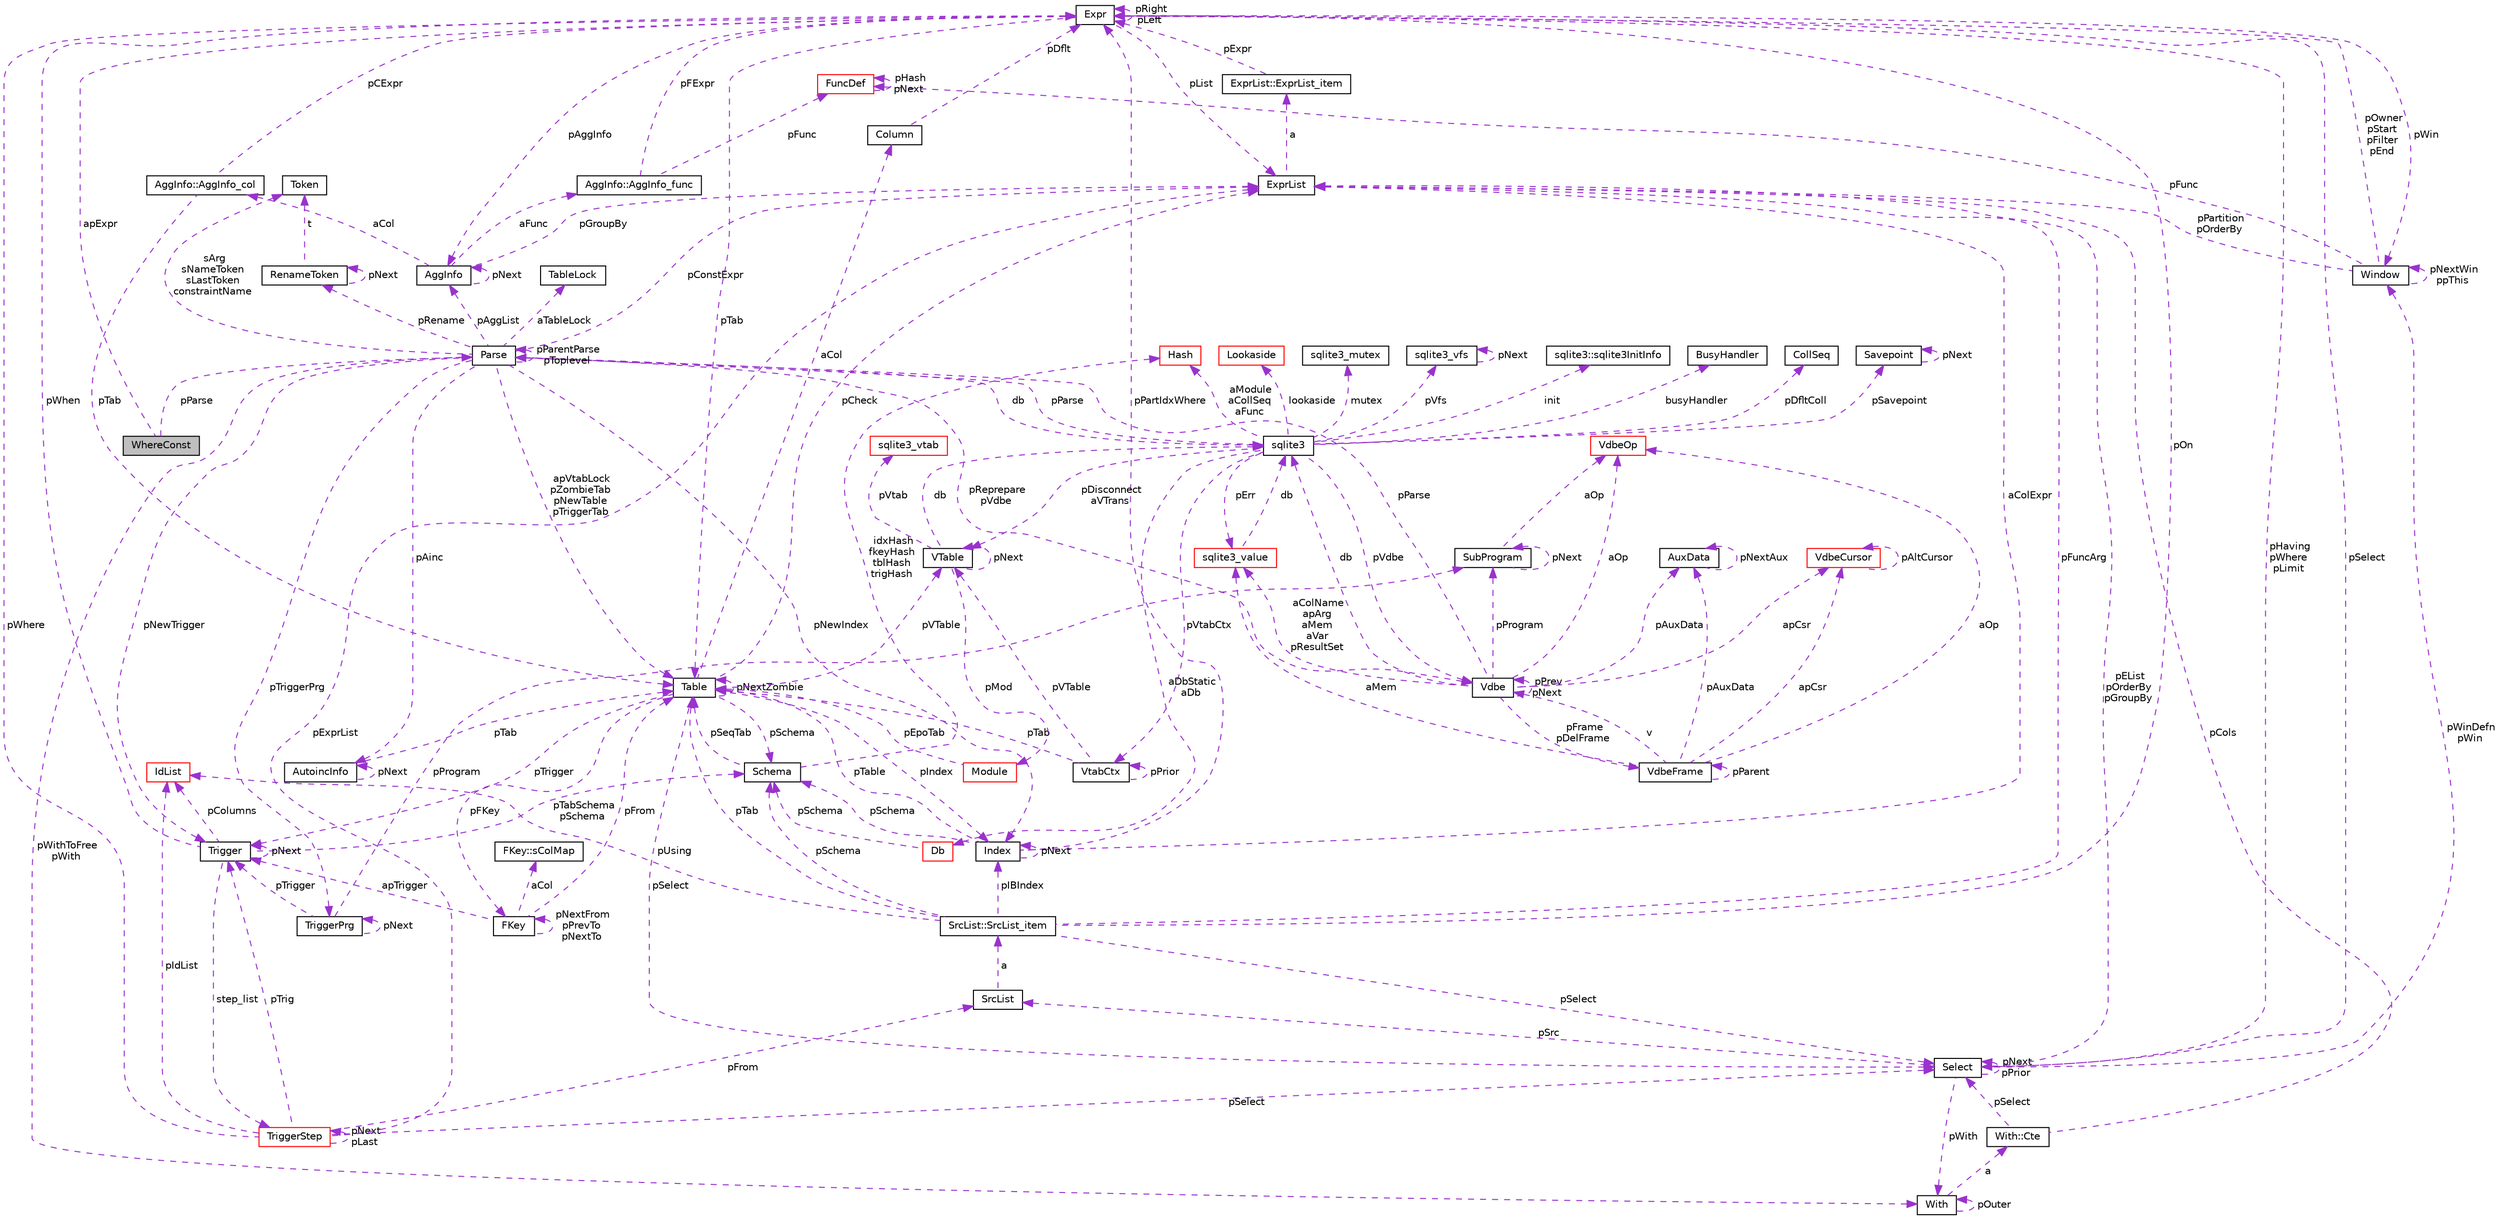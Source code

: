 digraph "WhereConst"
{
 // LATEX_PDF_SIZE
  edge [fontname="Helvetica",fontsize="10",labelfontname="Helvetica",labelfontsize="10"];
  node [fontname="Helvetica",fontsize="10",shape=record];
  Node1 [label="WhereConst",height=0.2,width=0.4,color="black", fillcolor="grey75", style="filled", fontcolor="black",tooltip=" "];
  Node2 -> Node1 [dir="back",color="darkorchid3",fontsize="10",style="dashed",label=" apExpr" ,fontname="Helvetica"];
  Node2 [label="Expr",height=0.2,width=0.4,color="black", fillcolor="white", style="filled",URL="$structExpr.html",tooltip=" "];
  Node3 -> Node2 [dir="back",color="darkorchid3",fontsize="10",style="dashed",label=" pAggInfo" ,fontname="Helvetica"];
  Node3 [label="AggInfo",height=0.2,width=0.4,color="black", fillcolor="white", style="filled",URL="$structAggInfo.html",tooltip=" "];
  Node3 -> Node3 [dir="back",color="darkorchid3",fontsize="10",style="dashed",label=" pNext" ,fontname="Helvetica"];
  Node4 -> Node3 [dir="back",color="darkorchid3",fontsize="10",style="dashed",label=" aCol" ,fontname="Helvetica"];
  Node4 [label="AggInfo::AggInfo_col",height=0.2,width=0.4,color="black", fillcolor="white", style="filled",URL="$structAggInfo_1_1AggInfo__col.html",tooltip=" "];
  Node2 -> Node4 [dir="back",color="darkorchid3",fontsize="10",style="dashed",label=" pCExpr" ,fontname="Helvetica"];
  Node5 -> Node4 [dir="back",color="darkorchid3",fontsize="10",style="dashed",label=" pTab" ,fontname="Helvetica"];
  Node5 [label="Table",height=0.2,width=0.4,color="black", fillcolor="white", style="filled",URL="$structTable.html",tooltip=" "];
  Node6 -> Node5 [dir="back",color="darkorchid3",fontsize="10",style="dashed",label=" pSchema" ,fontname="Helvetica"];
  Node6 [label="Schema",height=0.2,width=0.4,color="black", fillcolor="white", style="filled",URL="$structSchema.html",tooltip=" "];
  Node5 -> Node6 [dir="back",color="darkorchid3",fontsize="10",style="dashed",label=" pSeqTab" ,fontname="Helvetica"];
  Node7 -> Node6 [dir="back",color="darkorchid3",fontsize="10",style="dashed",label=" idxHash\nfkeyHash\ntblHash\ntrigHash" ,fontname="Helvetica"];
  Node7 [label="Hash",height=0.2,width=0.4,color="red", fillcolor="white", style="filled",URL="$structHash.html",tooltip=" "];
  Node10 -> Node5 [dir="back",color="darkorchid3",fontsize="10",style="dashed",label=" aCol" ,fontname="Helvetica"];
  Node10 [label="Column",height=0.2,width=0.4,color="black", fillcolor="white", style="filled",URL="$structColumn.html",tooltip=" "];
  Node2 -> Node10 [dir="back",color="darkorchid3",fontsize="10",style="dashed",label=" pDflt" ,fontname="Helvetica"];
  Node11 -> Node5 [dir="back",color="darkorchid3",fontsize="10",style="dashed",label=" pFKey" ,fontname="Helvetica"];
  Node11 [label="FKey",height=0.2,width=0.4,color="black", fillcolor="white", style="filled",URL="$structFKey.html",tooltip=" "];
  Node12 -> Node11 [dir="back",color="darkorchid3",fontsize="10",style="dashed",label=" aCol" ,fontname="Helvetica"];
  Node12 [label="FKey::sColMap",height=0.2,width=0.4,color="black", fillcolor="white", style="filled",URL="$structFKey_1_1sColMap.html",tooltip=" "];
  Node11 -> Node11 [dir="back",color="darkorchid3",fontsize="10",style="dashed",label=" pNextFrom\npPrevTo\npNextTo" ,fontname="Helvetica"];
  Node5 -> Node11 [dir="back",color="darkorchid3",fontsize="10",style="dashed",label=" pFrom" ,fontname="Helvetica"];
  Node13 -> Node11 [dir="back",color="darkorchid3",fontsize="10",style="dashed",label=" apTrigger" ,fontname="Helvetica"];
  Node13 [label="Trigger",height=0.2,width=0.4,color="black", fillcolor="white", style="filled",URL="$structTrigger.html",tooltip=" "];
  Node14 -> Node13 [dir="back",color="darkorchid3",fontsize="10",style="dashed",label=" step_list" ,fontname="Helvetica"];
  Node14 [label="TriggerStep",height=0.2,width=0.4,color="red", fillcolor="white", style="filled",URL="$structTriggerStep.html",tooltip=" "];
  Node14 -> Node14 [dir="back",color="darkorchid3",fontsize="10",style="dashed",label=" pNext\npLast" ,fontname="Helvetica"];
  Node2 -> Node14 [dir="back",color="darkorchid3",fontsize="10",style="dashed",label=" pWhere" ,fontname="Helvetica"];
  Node15 -> Node14 [dir="back",color="darkorchid3",fontsize="10",style="dashed",label=" pIdList" ,fontname="Helvetica"];
  Node15 [label="IdList",height=0.2,width=0.4,color="red", fillcolor="white", style="filled",URL="$structIdList.html",tooltip=" "];
  Node17 -> Node14 [dir="back",color="darkorchid3",fontsize="10",style="dashed",label=" pSelect" ,fontname="Helvetica"];
  Node17 [label="Select",height=0.2,width=0.4,color="black", fillcolor="white", style="filled",URL="$structSelect.html",tooltip=" "];
  Node2 -> Node17 [dir="back",color="darkorchid3",fontsize="10",style="dashed",label=" pHaving\npWhere\npLimit" ,fontname="Helvetica"];
  Node18 -> Node17 [dir="back",color="darkorchid3",fontsize="10",style="dashed",label=" pWith" ,fontname="Helvetica"];
  Node18 [label="With",height=0.2,width=0.4,color="black", fillcolor="white", style="filled",URL="$structWith.html",tooltip=" "];
  Node19 -> Node18 [dir="back",color="darkorchid3",fontsize="10",style="dashed",label=" a" ,fontname="Helvetica"];
  Node19 [label="With::Cte",height=0.2,width=0.4,color="black", fillcolor="white", style="filled",URL="$structWith_1_1Cte.html",tooltip=" "];
  Node17 -> Node19 [dir="back",color="darkorchid3",fontsize="10",style="dashed",label=" pSelect" ,fontname="Helvetica"];
  Node20 -> Node19 [dir="back",color="darkorchid3",fontsize="10",style="dashed",label=" pCols" ,fontname="Helvetica"];
  Node20 [label="ExprList",height=0.2,width=0.4,color="black", fillcolor="white", style="filled",URL="$structExprList.html",tooltip=" "];
  Node21 -> Node20 [dir="back",color="darkorchid3",fontsize="10",style="dashed",label=" a" ,fontname="Helvetica"];
  Node21 [label="ExprList::ExprList_item",height=0.2,width=0.4,color="black", fillcolor="white", style="filled",URL="$structExprList_1_1ExprList__item.html",tooltip=" "];
  Node2 -> Node21 [dir="back",color="darkorchid3",fontsize="10",style="dashed",label=" pExpr" ,fontname="Helvetica"];
  Node18 -> Node18 [dir="back",color="darkorchid3",fontsize="10",style="dashed",label=" pOuter" ,fontname="Helvetica"];
  Node17 -> Node17 [dir="back",color="darkorchid3",fontsize="10",style="dashed",label=" pNext\npPrior" ,fontname="Helvetica"];
  Node22 -> Node17 [dir="back",color="darkorchid3",fontsize="10",style="dashed",label=" pSrc" ,fontname="Helvetica"];
  Node22 [label="SrcList",height=0.2,width=0.4,color="black", fillcolor="white", style="filled",URL="$structSrcList.html",tooltip=" "];
  Node23 -> Node22 [dir="back",color="darkorchid3",fontsize="10",style="dashed",label=" a" ,fontname="Helvetica"];
  Node23 [label="SrcList::SrcList_item",height=0.2,width=0.4,color="black", fillcolor="white", style="filled",URL="$structSrcList_1_1SrcList__item.html",tooltip=" "];
  Node6 -> Node23 [dir="back",color="darkorchid3",fontsize="10",style="dashed",label=" pSchema" ,fontname="Helvetica"];
  Node2 -> Node23 [dir="back",color="darkorchid3",fontsize="10",style="dashed",label=" pOn" ,fontname="Helvetica"];
  Node15 -> Node23 [dir="back",color="darkorchid3",fontsize="10",style="dashed",label=" pUsing" ,fontname="Helvetica"];
  Node5 -> Node23 [dir="back",color="darkorchid3",fontsize="10",style="dashed",label=" pTab" ,fontname="Helvetica"];
  Node17 -> Node23 [dir="back",color="darkorchid3",fontsize="10",style="dashed",label=" pSelect" ,fontname="Helvetica"];
  Node24 -> Node23 [dir="back",color="darkorchid3",fontsize="10",style="dashed",label=" pIBIndex" ,fontname="Helvetica"];
  Node24 [label="Index",height=0.2,width=0.4,color="black", fillcolor="white", style="filled",URL="$structIndex.html",tooltip=" "];
  Node6 -> Node24 [dir="back",color="darkorchid3",fontsize="10",style="dashed",label=" pSchema" ,fontname="Helvetica"];
  Node2 -> Node24 [dir="back",color="darkorchid3",fontsize="10",style="dashed",label=" pPartIdxWhere" ,fontname="Helvetica"];
  Node5 -> Node24 [dir="back",color="darkorchid3",fontsize="10",style="dashed",label=" pTable" ,fontname="Helvetica"];
  Node20 -> Node24 [dir="back",color="darkorchid3",fontsize="10",style="dashed",label=" aColExpr" ,fontname="Helvetica"];
  Node24 -> Node24 [dir="back",color="darkorchid3",fontsize="10",style="dashed",label=" pNext" ,fontname="Helvetica"];
  Node20 -> Node23 [dir="back",color="darkorchid3",fontsize="10",style="dashed",label=" pFuncArg" ,fontname="Helvetica"];
  Node20 -> Node17 [dir="back",color="darkorchid3",fontsize="10",style="dashed",label=" pEList\npOrderBy\npGroupBy" ,fontname="Helvetica"];
  Node25 -> Node17 [dir="back",color="darkorchid3",fontsize="10",style="dashed",label=" pWinDefn\npWin" ,fontname="Helvetica"];
  Node25 [label="Window",height=0.2,width=0.4,color="black", fillcolor="white", style="filled",URL="$structWindow.html",tooltip=" "];
  Node2 -> Node25 [dir="back",color="darkorchid3",fontsize="10",style="dashed",label=" pOwner\npStart\npFilter\npEnd" ,fontname="Helvetica"];
  Node20 -> Node25 [dir="back",color="darkorchid3",fontsize="10",style="dashed",label=" pPartition\npOrderBy" ,fontname="Helvetica"];
  Node26 -> Node25 [dir="back",color="darkorchid3",fontsize="10",style="dashed",label=" pFunc" ,fontname="Helvetica"];
  Node26 [label="FuncDef",height=0.2,width=0.4,color="red", fillcolor="white", style="filled",URL="$structFuncDef.html",tooltip=" "];
  Node26 -> Node26 [dir="back",color="darkorchid3",fontsize="10",style="dashed",label=" pHash\npNext" ,fontname="Helvetica"];
  Node25 -> Node25 [dir="back",color="darkorchid3",fontsize="10",style="dashed",label=" pNextWin\nppThis" ,fontname="Helvetica"];
  Node13 -> Node14 [dir="back",color="darkorchid3",fontsize="10",style="dashed",label=" pTrig" ,fontname="Helvetica"];
  Node22 -> Node14 [dir="back",color="darkorchid3",fontsize="10",style="dashed",label=" pFrom" ,fontname="Helvetica"];
  Node20 -> Node14 [dir="back",color="darkorchid3",fontsize="10",style="dashed",label=" pExprList" ,fontname="Helvetica"];
  Node6 -> Node13 [dir="back",color="darkorchid3",fontsize="10",style="dashed",label=" pTabSchema\npSchema" ,fontname="Helvetica"];
  Node2 -> Node13 [dir="back",color="darkorchid3",fontsize="10",style="dashed",label=" pWhen" ,fontname="Helvetica"];
  Node15 -> Node13 [dir="back",color="darkorchid3",fontsize="10",style="dashed",label=" pColumns" ,fontname="Helvetica"];
  Node13 -> Node13 [dir="back",color="darkorchid3",fontsize="10",style="dashed",label=" pNext" ,fontname="Helvetica"];
  Node29 -> Node5 [dir="back",color="darkorchid3",fontsize="10",style="dashed",label=" pVTable" ,fontname="Helvetica"];
  Node29 [label="VTable",height=0.2,width=0.4,color="black", fillcolor="white", style="filled",URL="$structVTable.html",tooltip=" "];
  Node30 -> Node29 [dir="back",color="darkorchid3",fontsize="10",style="dashed",label=" db" ,fontname="Helvetica"];
  Node30 [label="sqlite3",height=0.2,width=0.4,color="black", fillcolor="white", style="filled",URL="$structsqlite3.html",tooltip=" "];
  Node31 -> Node30 [dir="back",color="darkorchid3",fontsize="10",style="dashed",label=" pVdbe" ,fontname="Helvetica"];
  Node31 [label="Vdbe",height=0.2,width=0.4,color="black", fillcolor="white", style="filled",URL="$structVdbe.html",tooltip=" "];
  Node31 -> Node31 [dir="back",color="darkorchid3",fontsize="10",style="dashed",label=" pPrev\npNext" ,fontname="Helvetica"];
  Node30 -> Node31 [dir="back",color="darkorchid3",fontsize="10",style="dashed",label=" db" ,fontname="Helvetica"];
  Node32 -> Node31 [dir="back",color="darkorchid3",fontsize="10",style="dashed",label=" aColName\napArg\naMem\naVar\npResultSet" ,fontname="Helvetica"];
  Node32 [label="sqlite3_value",height=0.2,width=0.4,color="red", fillcolor="white", style="filled",URL="$structsqlite3__value.html",tooltip=" "];
  Node30 -> Node32 [dir="back",color="darkorchid3",fontsize="10",style="dashed",label=" db" ,fontname="Helvetica"];
  Node34 -> Node31 [dir="back",color="darkorchid3",fontsize="10",style="dashed",label=" pFrame\npDelFrame" ,fontname="Helvetica"];
  Node34 [label="VdbeFrame",height=0.2,width=0.4,color="black", fillcolor="white", style="filled",URL="$structVdbeFrame.html",tooltip=" "];
  Node31 -> Node34 [dir="back",color="darkorchid3",fontsize="10",style="dashed",label=" v" ,fontname="Helvetica"];
  Node32 -> Node34 [dir="back",color="darkorchid3",fontsize="10",style="dashed",label=" aMem" ,fontname="Helvetica"];
  Node34 -> Node34 [dir="back",color="darkorchid3",fontsize="10",style="dashed",label=" pParent" ,fontname="Helvetica"];
  Node35 -> Node34 [dir="back",color="darkorchid3",fontsize="10",style="dashed",label=" pAuxData" ,fontname="Helvetica"];
  Node35 [label="AuxData",height=0.2,width=0.4,color="black", fillcolor="white", style="filled",URL="$structAuxData.html",tooltip=" "];
  Node35 -> Node35 [dir="back",color="darkorchid3",fontsize="10",style="dashed",label=" pNextAux" ,fontname="Helvetica"];
  Node36 -> Node34 [dir="back",color="darkorchid3",fontsize="10",style="dashed",label=" apCsr" ,fontname="Helvetica"];
  Node36 [label="VdbeCursor",height=0.2,width=0.4,color="red", fillcolor="white", style="filled",URL="$structVdbeCursor.html",tooltip=" "];
  Node36 -> Node36 [dir="back",color="darkorchid3",fontsize="10",style="dashed",label=" pAltCursor" ,fontname="Helvetica"];
  Node71 -> Node34 [dir="back",color="darkorchid3",fontsize="10",style="dashed",label=" aOp" ,fontname="Helvetica"];
  Node71 [label="VdbeOp",height=0.2,width=0.4,color="red", fillcolor="white", style="filled",URL="$structVdbeOp.html",tooltip=" "];
  Node35 -> Node31 [dir="back",color="darkorchid3",fontsize="10",style="dashed",label=" pAuxData" ,fontname="Helvetica"];
  Node73 -> Node31 [dir="back",color="darkorchid3",fontsize="10",style="dashed",label=" pProgram" ,fontname="Helvetica"];
  Node73 [label="SubProgram",height=0.2,width=0.4,color="black", fillcolor="white", style="filled",URL="$structSubProgram.html",tooltip=" "];
  Node73 -> Node73 [dir="back",color="darkorchid3",fontsize="10",style="dashed",label=" pNext" ,fontname="Helvetica"];
  Node71 -> Node73 [dir="back",color="darkorchid3",fontsize="10",style="dashed",label=" aOp" ,fontname="Helvetica"];
  Node36 -> Node31 [dir="back",color="darkorchid3",fontsize="10",style="dashed",label=" apCsr" ,fontname="Helvetica"];
  Node75 -> Node31 [dir="back",color="darkorchid3",fontsize="10",style="dashed",label=" pParse" ,fontname="Helvetica"];
  Node75 [label="Parse",height=0.2,width=0.4,color="black", fillcolor="white", style="filled",URL="$structParse.html",tooltip=" "];
  Node3 -> Node75 [dir="back",color="darkorchid3",fontsize="10",style="dashed",label=" pAggList" ,fontname="Helvetica"];
  Node31 -> Node75 [dir="back",color="darkorchid3",fontsize="10",style="dashed",label=" pReprepare\npVdbe" ,fontname="Helvetica"];
  Node30 -> Node75 [dir="back",color="darkorchid3",fontsize="10",style="dashed",label=" db" ,fontname="Helvetica"];
  Node76 -> Node75 [dir="back",color="darkorchid3",fontsize="10",style="dashed",label=" aTableLock" ,fontname="Helvetica"];
  Node76 [label="TableLock",height=0.2,width=0.4,color="black", fillcolor="white", style="filled",URL="$structTableLock.html",tooltip=" "];
  Node77 -> Node75 [dir="back",color="darkorchid3",fontsize="10",style="dashed",label=" sArg\nsNameToken\nsLastToken\nconstraintName" ,fontname="Helvetica"];
  Node77 [label="Token",height=0.2,width=0.4,color="black", fillcolor="white", style="filled",URL="$structToken.html",tooltip=" "];
  Node18 -> Node75 [dir="back",color="darkorchid3",fontsize="10",style="dashed",label=" pWithToFree\npWith" ,fontname="Helvetica"];
  Node5 -> Node75 [dir="back",color="darkorchid3",fontsize="10",style="dashed",label=" apVtabLock\npZombieTab\npNewTable\npTriggerTab" ,fontname="Helvetica"];
  Node13 -> Node75 [dir="back",color="darkorchid3",fontsize="10",style="dashed",label=" pNewTrigger" ,fontname="Helvetica"];
  Node78 -> Node75 [dir="back",color="darkorchid3",fontsize="10",style="dashed",label=" pTriggerPrg" ,fontname="Helvetica"];
  Node78 [label="TriggerPrg",height=0.2,width=0.4,color="black", fillcolor="white", style="filled",URL="$structTriggerPrg.html",tooltip=" "];
  Node73 -> Node78 [dir="back",color="darkorchid3",fontsize="10",style="dashed",label=" pProgram" ,fontname="Helvetica"];
  Node13 -> Node78 [dir="back",color="darkorchid3",fontsize="10",style="dashed",label=" pTrigger" ,fontname="Helvetica"];
  Node78 -> Node78 [dir="back",color="darkorchid3",fontsize="10",style="dashed",label=" pNext" ,fontname="Helvetica"];
  Node79 -> Node75 [dir="back",color="darkorchid3",fontsize="10",style="dashed",label=" pRename" ,fontname="Helvetica"];
  Node79 [label="RenameToken",height=0.2,width=0.4,color="black", fillcolor="white", style="filled",URL="$structRenameToken.html",tooltip=" "];
  Node77 -> Node79 [dir="back",color="darkorchid3",fontsize="10",style="dashed",label=" t" ,fontname="Helvetica"];
  Node79 -> Node79 [dir="back",color="darkorchid3",fontsize="10",style="dashed",label=" pNext" ,fontname="Helvetica"];
  Node24 -> Node75 [dir="back",color="darkorchid3",fontsize="10",style="dashed",label=" pNewIndex" ,fontname="Helvetica"];
  Node80 -> Node75 [dir="back",color="darkorchid3",fontsize="10",style="dashed",label=" pAinc" ,fontname="Helvetica"];
  Node80 [label="AutoincInfo",height=0.2,width=0.4,color="black", fillcolor="white", style="filled",URL="$structAutoincInfo.html",tooltip=" "];
  Node5 -> Node80 [dir="back",color="darkorchid3",fontsize="10",style="dashed",label=" pTab" ,fontname="Helvetica"];
  Node80 -> Node80 [dir="back",color="darkorchid3",fontsize="10",style="dashed",label=" pNext" ,fontname="Helvetica"];
  Node20 -> Node75 [dir="back",color="darkorchid3",fontsize="10",style="dashed",label=" pConstExpr" ,fontname="Helvetica"];
  Node75 -> Node75 [dir="back",color="darkorchid3",fontsize="10",style="dashed",label=" pParentParse\npToplevel" ,fontname="Helvetica"];
  Node71 -> Node31 [dir="back",color="darkorchid3",fontsize="10",style="dashed",label=" aOp" ,fontname="Helvetica"];
  Node81 -> Node30 [dir="back",color="darkorchid3",fontsize="10",style="dashed",label=" pSavepoint" ,fontname="Helvetica"];
  Node81 [label="Savepoint",height=0.2,width=0.4,color="black", fillcolor="white", style="filled",URL="$structSavepoint.html",tooltip=" "];
  Node81 -> Node81 [dir="back",color="darkorchid3",fontsize="10",style="dashed",label=" pNext" ,fontname="Helvetica"];
  Node82 -> Node30 [dir="back",color="darkorchid3",fontsize="10",style="dashed",label=" lookaside" ,fontname="Helvetica"];
  Node82 [label="Lookaside",height=0.2,width=0.4,color="red", fillcolor="white", style="filled",URL="$structLookaside.html",tooltip=" "];
  Node32 -> Node30 [dir="back",color="darkorchid3",fontsize="10",style="dashed",label=" pErr" ,fontname="Helvetica"];
  Node41 -> Node30 [dir="back",color="darkorchid3",fontsize="10",style="dashed",label=" mutex" ,fontname="Helvetica"];
  Node41 [label="sqlite3_mutex",height=0.2,width=0.4,color="black", fillcolor="white", style="filled",URL="$structsqlite3__mutex.html",tooltip=" "];
  Node52 -> Node30 [dir="back",color="darkorchid3",fontsize="10",style="dashed",label=" pVfs" ,fontname="Helvetica"];
  Node52 [label="sqlite3_vfs",height=0.2,width=0.4,color="black", fillcolor="white", style="filled",URL="$structsqlite3__vfs.html",tooltip=" "];
  Node52 -> Node52 [dir="back",color="darkorchid3",fontsize="10",style="dashed",label=" pNext" ,fontname="Helvetica"];
  Node84 -> Node30 [dir="back",color="darkorchid3",fontsize="10",style="dashed",label=" init" ,fontname="Helvetica"];
  Node84 [label="sqlite3::sqlite3InitInfo",height=0.2,width=0.4,color="black", fillcolor="white", style="filled",URL="$structsqlite3_1_1sqlite3InitInfo.html",tooltip=" "];
  Node85 -> Node30 [dir="back",color="darkorchid3",fontsize="10",style="dashed",label=" busyHandler" ,fontname="Helvetica"];
  Node85 [label="BusyHandler",height=0.2,width=0.4,color="black", fillcolor="white", style="filled",URL="$structBusyHandler.html",tooltip=" "];
  Node86 -> Node30 [dir="back",color="darkorchid3",fontsize="10",style="dashed",label=" pVtabCtx" ,fontname="Helvetica"];
  Node86 [label="VtabCtx",height=0.2,width=0.4,color="black", fillcolor="white", style="filled",URL="$structVtabCtx.html",tooltip=" "];
  Node86 -> Node86 [dir="back",color="darkorchid3",fontsize="10",style="dashed",label=" pPrior" ,fontname="Helvetica"];
  Node29 -> Node86 [dir="back",color="darkorchid3",fontsize="10",style="dashed",label=" pVTable" ,fontname="Helvetica"];
  Node5 -> Node86 [dir="back",color="darkorchid3",fontsize="10",style="dashed",label=" pTab" ,fontname="Helvetica"];
  Node57 -> Node30 [dir="back",color="darkorchid3",fontsize="10",style="dashed",label=" pDfltColl" ,fontname="Helvetica"];
  Node57 [label="CollSeq",height=0.2,width=0.4,color="black", fillcolor="white", style="filled",URL="$structCollSeq.html",tooltip=" "];
  Node29 -> Node30 [dir="back",color="darkorchid3",fontsize="10",style="dashed",label=" pDisconnect\naVTrans" ,fontname="Helvetica"];
  Node87 -> Node30 [dir="back",color="darkorchid3",fontsize="10",style="dashed",label=" aDbStatic\naDb" ,fontname="Helvetica"];
  Node87 [label="Db",height=0.2,width=0.4,color="red", fillcolor="white", style="filled",URL="$structDb.html",tooltip=" "];
  Node6 -> Node87 [dir="back",color="darkorchid3",fontsize="10",style="dashed",label=" pSchema" ,fontname="Helvetica"];
  Node7 -> Node30 [dir="back",color="darkorchid3",fontsize="10",style="dashed",label=" aModule\naCollSeq\naFunc" ,fontname="Helvetica"];
  Node75 -> Node30 [dir="back",color="darkorchid3",fontsize="10",style="dashed",label=" pParse" ,fontname="Helvetica"];
  Node29 -> Node29 [dir="back",color="darkorchid3",fontsize="10",style="dashed",label=" pNext" ,fontname="Helvetica"];
  Node88 -> Node29 [dir="back",color="darkorchid3",fontsize="10",style="dashed",label=" pMod" ,fontname="Helvetica"];
  Node88 [label="Module",height=0.2,width=0.4,color="red", fillcolor="white", style="filled",URL="$structModule.html",tooltip=" "];
  Node5 -> Node88 [dir="back",color="darkorchid3",fontsize="10",style="dashed",label=" pEpoTab" ,fontname="Helvetica"];
  Node59 -> Node29 [dir="back",color="darkorchid3",fontsize="10",style="dashed",label=" pVtab" ,fontname="Helvetica"];
  Node59 [label="sqlite3_vtab",height=0.2,width=0.4,color="red", fillcolor="white", style="filled",URL="$structsqlite3__vtab.html",tooltip=" "];
  Node5 -> Node5 [dir="back",color="darkorchid3",fontsize="10",style="dashed",label=" pNextZombie" ,fontname="Helvetica"];
  Node13 -> Node5 [dir="back",color="darkorchid3",fontsize="10",style="dashed",label=" pTrigger" ,fontname="Helvetica"];
  Node17 -> Node5 [dir="back",color="darkorchid3",fontsize="10",style="dashed",label=" pSelect" ,fontname="Helvetica"];
  Node20 -> Node5 [dir="back",color="darkorchid3",fontsize="10",style="dashed",label=" pCheck" ,fontname="Helvetica"];
  Node24 -> Node5 [dir="back",color="darkorchid3",fontsize="10",style="dashed",label=" pIndex" ,fontname="Helvetica"];
  Node89 -> Node3 [dir="back",color="darkorchid3",fontsize="10",style="dashed",label=" aFunc" ,fontname="Helvetica"];
  Node89 [label="AggInfo::AggInfo_func",height=0.2,width=0.4,color="black", fillcolor="white", style="filled",URL="$structAggInfo_1_1AggInfo__func.html",tooltip=" "];
  Node2 -> Node89 [dir="back",color="darkorchid3",fontsize="10",style="dashed",label=" pFExpr" ,fontname="Helvetica"];
  Node26 -> Node89 [dir="back",color="darkorchid3",fontsize="10",style="dashed",label=" pFunc" ,fontname="Helvetica"];
  Node20 -> Node3 [dir="back",color="darkorchid3",fontsize="10",style="dashed",label=" pGroupBy" ,fontname="Helvetica"];
  Node2 -> Node2 [dir="back",color="darkorchid3",fontsize="10",style="dashed",label=" pRight\npLeft" ,fontname="Helvetica"];
  Node5 -> Node2 [dir="back",color="darkorchid3",fontsize="10",style="dashed",label=" pTab" ,fontname="Helvetica"];
  Node17 -> Node2 [dir="back",color="darkorchid3",fontsize="10",style="dashed",label=" pSelect" ,fontname="Helvetica"];
  Node20 -> Node2 [dir="back",color="darkorchid3",fontsize="10",style="dashed",label=" pList" ,fontname="Helvetica"];
  Node25 -> Node2 [dir="back",color="darkorchid3",fontsize="10",style="dashed",label=" pWin" ,fontname="Helvetica"];
  Node75 -> Node1 [dir="back",color="darkorchid3",fontsize="10",style="dashed",label=" pParse" ,fontname="Helvetica"];
}

